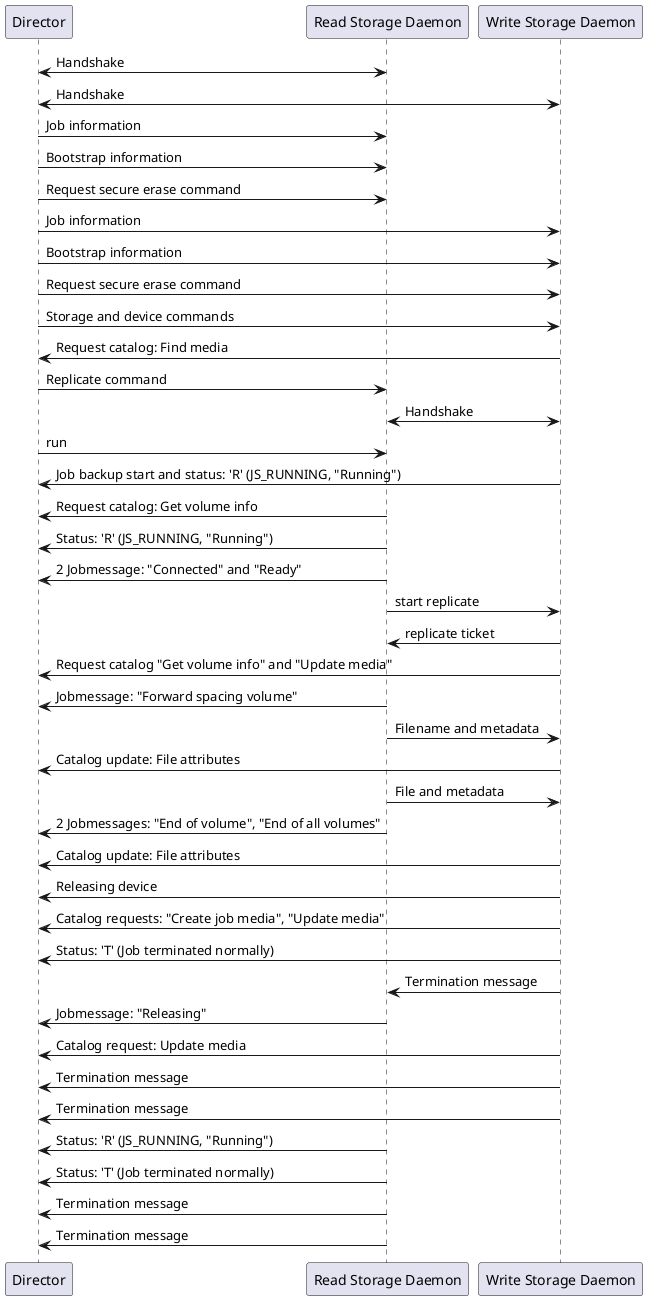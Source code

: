 .. uml::
  :caption: Network Sequence of Migration of a Volume (overview)

  @startuml

  participant dir as "Director"
  participant sd as "Read Storage Daemon"
  participant sd2 as "Write Storage Daemon"

  dir <-> sd: Handshake
  dir <-> sd2: Handshake

  dir  -> sd: Job information
  dir  -> sd: Bootstrap information
  dir  -> sd: Request secure erase command

  dir  -> sd2: Job information
  dir  -> sd2: Bootstrap information
  dir  -> sd2: Request secure erase command
  dir  -> sd2: Storage and device commands
  dir <-  sd2: Request catalog: Find media

  dir  -> sd: Replicate command

  sd  <-> sd2: Handshake
  dir  -> sd: run
  dir <-  sd2: Job backup start and status: 'R' (JS_RUNNING, "Running")

  dir <-  sd: Request catalog: Get volume info
  dir <-  sd: Status: 'R' (JS_RUNNING, "Running")

  dir <-  sd: 2 Jobmessage: "Connected" and "Ready"

  sd   -> sd2: start replicate
  sd  <-  sd2: replicate ticket

  dir <-  sd2: Request catalog "Get volume info" and "Update media"

  dir <-  sd: Jobmessage: "Forward spacing volume"

  sd   -> sd2: Filename and metadata
  dir <-  sd2: Catalog update: File attributes
  sd   -> sd2: File and metadata

  dir <-  sd: 2 Jobmessages: "End of volume", "End of all volumes"
  dir <-  sd2: Catalog update: File attributes

  dir <-  sd2: Releasing device
  dir <-  sd2: Catalog requests: "Create job media", "Update media"
  dir <-  sd2: Status: 'T' (Job terminated normally)

  sd  <-  sd2: Termination message
  dir <-  sd: Jobmessage: "Releasing"
  dir <-  sd2: Catalog request: Update media

  dir <-  sd2: Termination message
  dir <-  sd2: Termination message

  dir <-  sd: Status: 'R' (JS_RUNNING, "Running")
  dir <-  sd: Status: 'T' (Job terminated normally)

  dir <-  sd: Termination message
  dir <-  sd: Termination message

  @enduml

